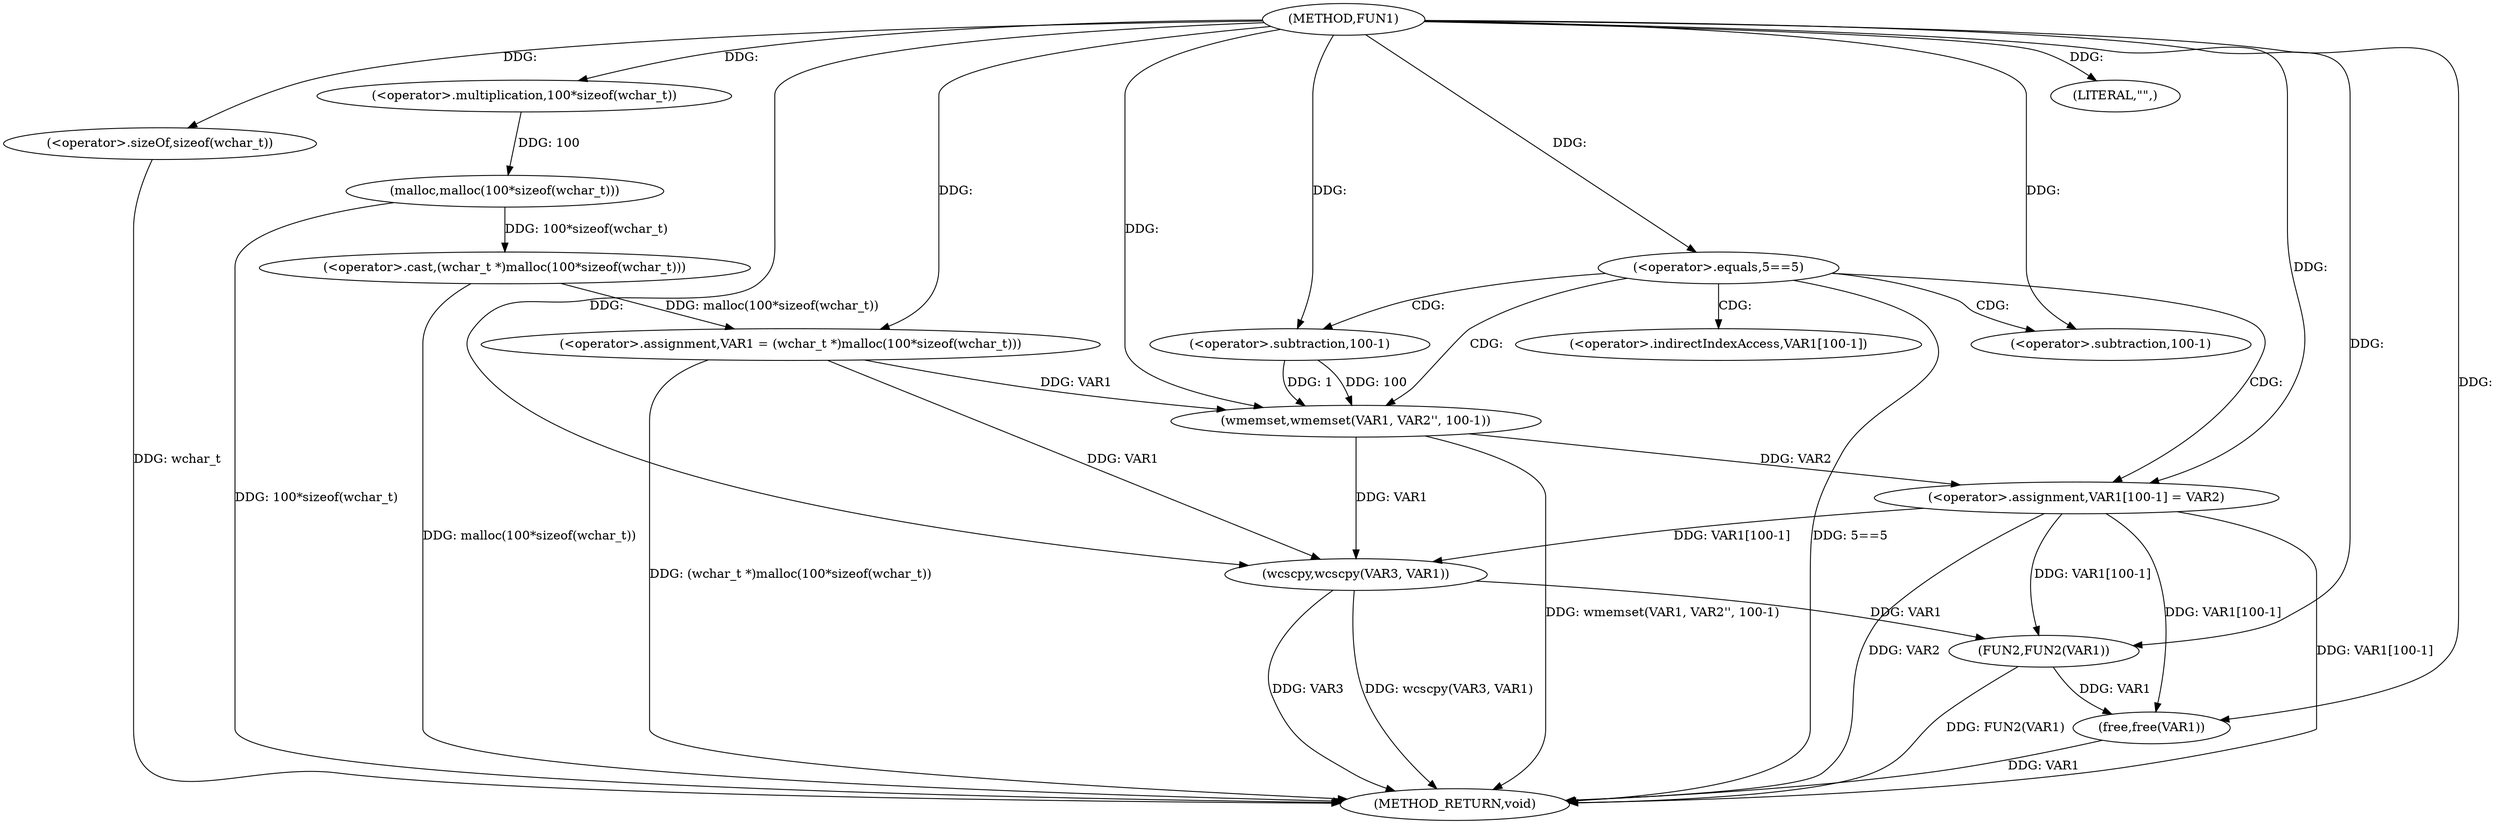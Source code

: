 digraph FUN1 {  
"1000100" [label = "(METHOD,FUN1)" ]
"1000139" [label = "(METHOD_RETURN,void)" ]
"1000103" [label = "(<operator>.assignment,VAR1 = (wchar_t *)malloc(100*sizeof(wchar_t)))" ]
"1000105" [label = "(<operator>.cast,(wchar_t *)malloc(100*sizeof(wchar_t)))" ]
"1000107" [label = "(malloc,malloc(100*sizeof(wchar_t)))" ]
"1000108" [label = "(<operator>.multiplication,100*sizeof(wchar_t))" ]
"1000110" [label = "(<operator>.sizeOf,sizeof(wchar_t))" ]
"1000113" [label = "(<operator>.equals,5==5)" ]
"1000117" [label = "(wmemset,wmemset(VAR1, VAR2'', 100-1))" ]
"1000120" [label = "(<operator>.subtraction,100-1)" ]
"1000123" [label = "(<operator>.assignment,VAR1[100-1] = VAR2)" ]
"1000126" [label = "(<operator>.subtraction,100-1)" ]
"1000131" [label = "(LITERAL,\"\",)" ]
"1000132" [label = "(wcscpy,wcscpy(VAR3, VAR1))" ]
"1000135" [label = "(FUN2,FUN2(VAR1))" ]
"1000137" [label = "(free,free(VAR1))" ]
"1000124" [label = "(<operator>.indirectIndexAccess,VAR1[100-1])" ]
  "1000117" -> "1000139"  [ label = "DDG: wmemset(VAR1, VAR2'', 100-1)"] 
  "1000107" -> "1000139"  [ label = "DDG: 100*sizeof(wchar_t)"] 
  "1000105" -> "1000139"  [ label = "DDG: malloc(100*sizeof(wchar_t))"] 
  "1000103" -> "1000139"  [ label = "DDG: (wchar_t *)malloc(100*sizeof(wchar_t))"] 
  "1000132" -> "1000139"  [ label = "DDG: VAR3"] 
  "1000137" -> "1000139"  [ label = "DDG: VAR1"] 
  "1000110" -> "1000139"  [ label = "DDG: wchar_t"] 
  "1000123" -> "1000139"  [ label = "DDG: VAR1[100-1]"] 
  "1000132" -> "1000139"  [ label = "DDG: wcscpy(VAR3, VAR1)"] 
  "1000123" -> "1000139"  [ label = "DDG: VAR2"] 
  "1000135" -> "1000139"  [ label = "DDG: FUN2(VAR1)"] 
  "1000113" -> "1000139"  [ label = "DDG: 5==5"] 
  "1000105" -> "1000103"  [ label = "DDG: malloc(100*sizeof(wchar_t))"] 
  "1000100" -> "1000103"  [ label = "DDG: "] 
  "1000107" -> "1000105"  [ label = "DDG: 100*sizeof(wchar_t)"] 
  "1000108" -> "1000107"  [ label = "DDG: 100"] 
  "1000100" -> "1000108"  [ label = "DDG: "] 
  "1000100" -> "1000110"  [ label = "DDG: "] 
  "1000100" -> "1000113"  [ label = "DDG: "] 
  "1000103" -> "1000117"  [ label = "DDG: VAR1"] 
  "1000100" -> "1000117"  [ label = "DDG: "] 
  "1000120" -> "1000117"  [ label = "DDG: 100"] 
  "1000120" -> "1000117"  [ label = "DDG: 1"] 
  "1000100" -> "1000120"  [ label = "DDG: "] 
  "1000117" -> "1000123"  [ label = "DDG: VAR2"] 
  "1000100" -> "1000123"  [ label = "DDG: "] 
  "1000100" -> "1000126"  [ label = "DDG: "] 
  "1000100" -> "1000131"  [ label = "DDG: "] 
  "1000100" -> "1000132"  [ label = "DDG: "] 
  "1000103" -> "1000132"  [ label = "DDG: VAR1"] 
  "1000117" -> "1000132"  [ label = "DDG: VAR1"] 
  "1000123" -> "1000132"  [ label = "DDG: VAR1[100-1]"] 
  "1000132" -> "1000135"  [ label = "DDG: VAR1"] 
  "1000123" -> "1000135"  [ label = "DDG: VAR1[100-1]"] 
  "1000100" -> "1000135"  [ label = "DDG: "] 
  "1000135" -> "1000137"  [ label = "DDG: VAR1"] 
  "1000123" -> "1000137"  [ label = "DDG: VAR1[100-1]"] 
  "1000100" -> "1000137"  [ label = "DDG: "] 
  "1000113" -> "1000123"  [ label = "CDG: "] 
  "1000113" -> "1000124"  [ label = "CDG: "] 
  "1000113" -> "1000120"  [ label = "CDG: "] 
  "1000113" -> "1000117"  [ label = "CDG: "] 
  "1000113" -> "1000126"  [ label = "CDG: "] 
}
